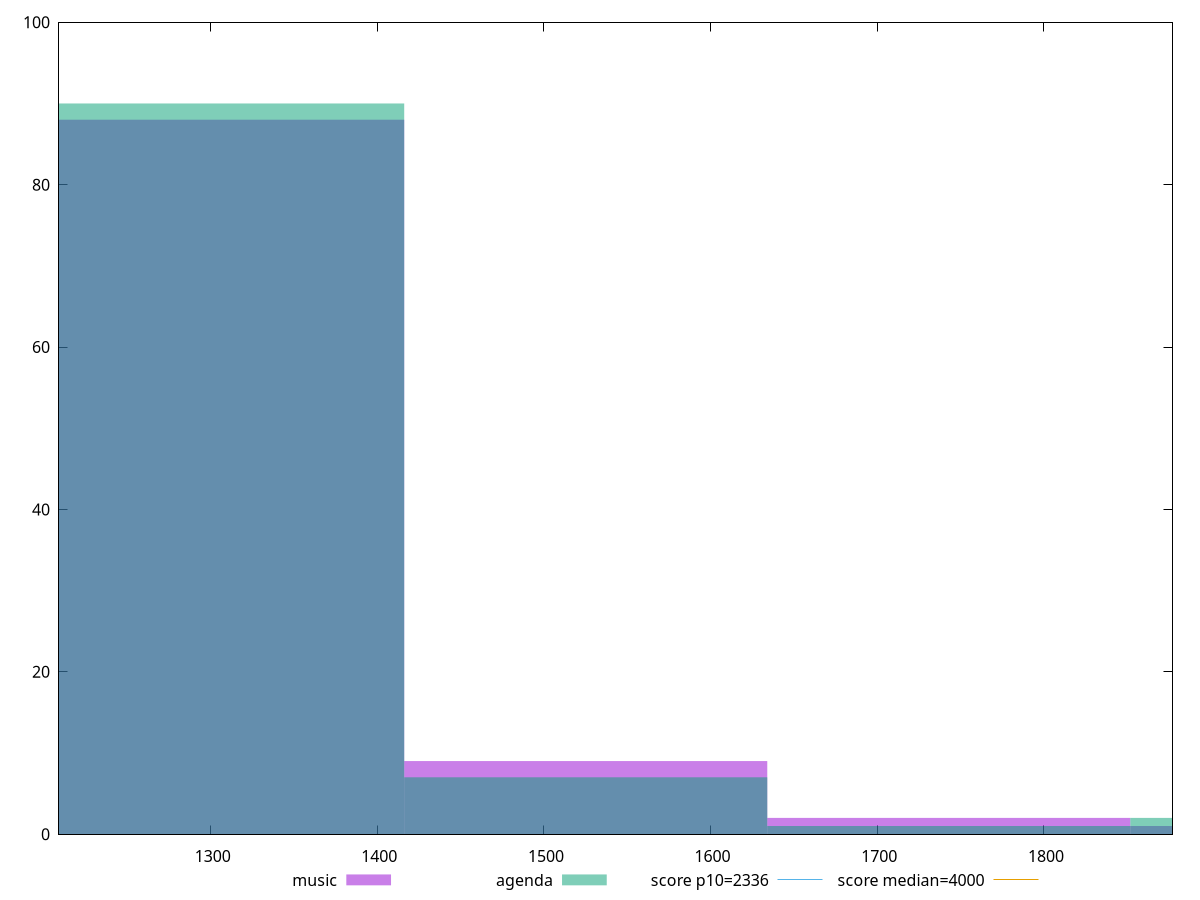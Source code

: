 reset

$music <<EOF
1742.9391136040927 2
1960.8065028046042 1
1307.2043352030696 88
1525.0717244035811 9
EOF

$agenda <<EOF
1960.8065028046042 2
1742.9391136040927 1
1307.2043352030696 90
1525.0717244035811 7
EOF

set key outside below
set boxwidth 217.86738920051158
set xrange [1208.9759999999999:1877.184]
set yrange [0:100]
set trange [0:100]
set style fill transparent solid 0.5 noborder

set parametric
set terminal svg size 640, 500 enhanced background rgb 'white'
set output "report/report_00029_2021-02-24T13-36-40.390Z/first-contentful-paint/comparison/histogram/0_vs_1.svg"

plot $music title "music" with boxes, \
     $agenda title "agenda" with boxes, \
     2336,t title "score p10=2336", \
     4000,t title "score median=4000"

reset
